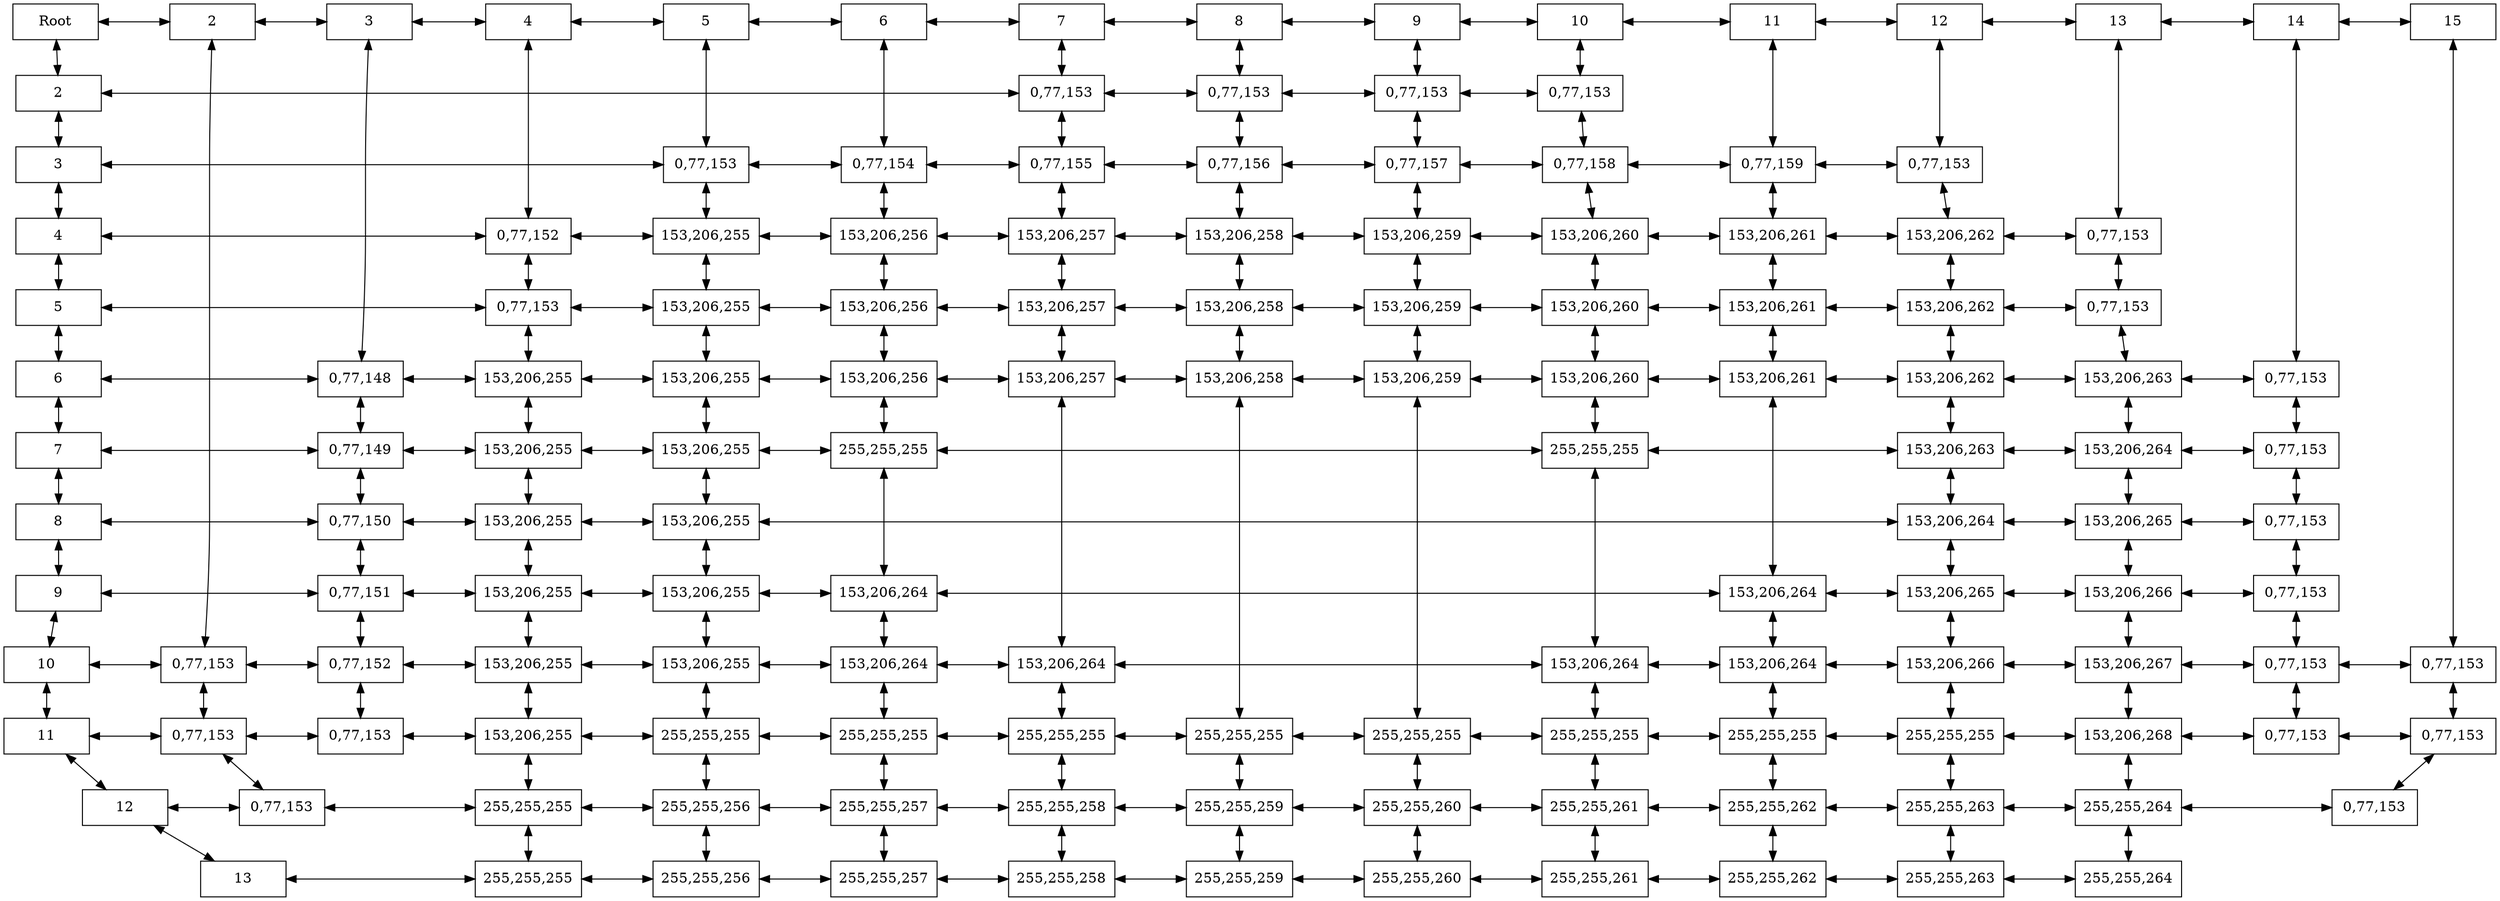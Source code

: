 digraph {
node [shape = rectangle, height=0.5, width=1.2];
graph [nodesep = 1];
rankdir=TB;
"-1--1"[label="Root"];
"-1-2"[label="2"];
"-1-3"[label="3"];
"-1-4"[label="4"];
"-1-5"[label="5"];
"-1-6"[label="6"];
"-1-7"[label="7"];
"-1-8"[label="8"];
"-1-9"[label="9"];
"-1-10"[label="10"];
"-1-11"[label="11"];
"-1-12"[label="12"];
"-1-13"[label="13"];
"2--1"[label="2"];
"2-10"[label="0,77,153"];
"2-11"[label="0,77,153"];
"2-12"[label="0,77,153"];
"3--1"[label="3"];
"3-6"[label="0,77,148"];
"3-7"[label="0,77,149"];
"3-8"[label="0,77,150"];
"3-9"[label="0,77,151"];
"3-10"[label="0,77,152"];
"3-11"[label="0,77,153"];
"4--1"[label="4"];
"4-4"[label="0,77,152"];
"4-5"[label="0,77,153"];
"4-6"[label="153,206,255"];
"4-7"[label="153,206,255"];
"4-8"[label="153,206,255"];
"4-9"[label="153,206,255"];
"4-10"[label="153,206,255"];
"4-11"[label="153,206,255"];
"4-12"[label="255,255,255"];
"4-13"[label="255,255,255"];
"5--1"[label="5"];
"5-3"[label="0,77,153"];
"5-4"[label="153,206,255"];
"5-5"[label="153,206,255"];
"5-6"[label="153,206,255"];
"5-7"[label="153,206,255"];
"5-8"[label="153,206,255"];
"5-9"[label="153,206,255"];
"5-10"[label="153,206,255"];
"5-11"[label="255,255,255"];
"5-12"[label="255,255,256"];
"5-13"[label="255,255,256"];
"6--1"[label="6"];
"6-3"[label="0,77,154"];
"6-4"[label="153,206,256"];
"6-5"[label="153,206,256"];
"6-6"[label="153,206,256"];
"6-7"[label="255,255,255"];
"6-9"[label="153,206,264"];
"6-10"[label="153,206,264"];
"6-11"[label="255,255,255"];
"6-12"[label="255,255,257"];
"6-13"[label="255,255,257"];
"7--1"[label="7"];
"7-2"[label="0,77,153"];
"7-3"[label="0,77,155"];
"7-4"[label="153,206,257"];
"7-5"[label="153,206,257"];
"7-6"[label="153,206,257"];
"7-10"[label="153,206,264"];
"7-11"[label="255,255,255"];
"7-12"[label="255,255,258"];
"7-13"[label="255,255,258"];
"8--1"[label="8"];
"8-2"[label="0,77,153"];
"8-3"[label="0,77,156"];
"8-4"[label="153,206,258"];
"8-5"[label="153,206,258"];
"8-6"[label="153,206,258"];
"8-11"[label="255,255,255"];
"8-12"[label="255,255,259"];
"8-13"[label="255,255,259"];
"9--1"[label="9"];
"9-2"[label="0,77,153"];
"9-3"[label="0,77,157"];
"9-4"[label="153,206,259"];
"9-5"[label="153,206,259"];
"9-6"[label="153,206,259"];
"9-11"[label="255,255,255"];
"9-12"[label="255,255,260"];
"9-13"[label="255,255,260"];
"10--1"[label="10"];
"10-2"[label="0,77,153"];
"10-3"[label="0,77,158"];
"10-4"[label="153,206,260"];
"10-5"[label="153,206,260"];
"10-6"[label="153,206,260"];
"10-7"[label="255,255,255"];
"10-10"[label="153,206,264"];
"10-11"[label="255,255,255"];
"10-12"[label="255,255,261"];
"10-13"[label="255,255,261"];
"11--1"[label="11"];
"11-3"[label="0,77,159"];
"11-4"[label="153,206,261"];
"11-5"[label="153,206,261"];
"11-6"[label="153,206,261"];
"11-9"[label="153,206,264"];
"11-10"[label="153,206,264"];
"11-11"[label="255,255,255"];
"11-12"[label="255,255,262"];
"11-13"[label="255,255,262"];
"12--1"[label="12"];
"12-3"[label="0,77,153"];
"12-4"[label="153,206,262"];
"12-5"[label="153,206,262"];
"12-6"[label="153,206,262"];
"12-7"[label="153,206,263"];
"12-8"[label="153,206,264"];
"12-9"[label="153,206,265"];
"12-10"[label="153,206,266"];
"12-11"[label="255,255,255"];
"12-12"[label="255,255,263"];
"12-13"[label="255,255,263"];
"13--1"[label="13"];
"13-4"[label="0,77,153"];
"13-5"[label="0,77,153"];
"13-6"[label="153,206,263"];
"13-7"[label="153,206,264"];
"13-8"[label="153,206,265"];
"13-9"[label="153,206,266"];
"13-10"[label="153,206,267"];
"13-11"[label="153,206,268"];
"13-12"[label="255,255,264"];
"13-13"[label="255,255,264"];
"14--1"[label="14"];
"14-6"[label="0,77,153"];
"14-7"[label="0,77,153"];
"14-8"[label="0,77,153"];
"14-9"[label="0,77,153"];
"14-10"[label="0,77,153"];
"14-11"[label="0,77,153"];
"15--1"[label="15"];
"15-10"[label="0,77,153"];
"15-11"[label="0,77,153"];
"15-12"[label="0,77,153"];
"-1--1"->"2--1"[dir=both];
"-1--1"->"-1-2"[dir=both];
"-1-2"->"7-2"[dir=both];
"-1-2"->"-1-3"[dir=both];
"-1-3"->"5-3"[dir=both];
"-1-3"->"-1-4"[dir=both];
"-1-4"->"4-4"[dir=both];
"-1-4"->"-1-5"[dir=both];
"-1-5"->"4-5"[dir=both];
"-1-5"->"-1-6"[dir=both];
"-1-6"->"3-6"[dir=both];
"-1-6"->"-1-7"[dir=both];
"-1-7"->"3-7"[dir=both];
"-1-7"->"-1-8"[dir=both];
"-1-8"->"3-8"[dir=both];
"-1-8"->"-1-9"[dir=both];
"-1-9"->"3-9"[dir=both];
"-1-9"->"-1-10"[dir=both];
"-1-10"->"2-10"[dir=both];
"-1-10"->"-1-11"[dir=both];
"-1-11"->"2-11"[dir=both];
"-1-11"->"-1-12"[dir=both];
"-1-12"->"2-12"[dir=both];
"-1-12"->"-1-13"[dir=both];
"-1-13"->"4-13"[dir=both];
"2--1"->"3--1"[dir=both];
"2--1"->"2-10"[dir=both];
"2-10"->"3-10"[dir=both];
"2-10"->"2-11"[dir=both];
"2-11"->"3-11"[dir=both];
"2-11"->"2-12"[dir=both];
"2-12"->"4-12"[dir=both];
"3--1"->"4--1"[dir=both];
"3--1"->"3-6"[dir=both];
"3-6"->"4-6"[dir=both];
"3-6"->"3-7"[dir=both];
"3-7"->"4-7"[dir=both];
"3-7"->"3-8"[dir=both];
"3-8"->"4-8"[dir=both];
"3-8"->"3-9"[dir=both];
"3-9"->"4-9"[dir=both];
"3-9"->"3-10"[dir=both];
"3-10"->"4-10"[dir=both];
"3-10"->"3-11"[dir=both];
"3-11"->"4-11"[dir=both];
"4--1"->"5--1"[dir=both];
"4--1"->"4-4"[dir=both];
"4-4"->"5-4"[dir=both];
"4-4"->"4-5"[dir=both];
"4-5"->"5-5"[dir=both];
"4-5"->"4-6"[dir=both];
"4-6"->"5-6"[dir=both];
"4-6"->"4-7"[dir=both];
"4-7"->"5-7"[dir=both];
"4-7"->"4-8"[dir=both];
"4-8"->"5-8"[dir=both];
"4-8"->"4-9"[dir=both];
"4-9"->"5-9"[dir=both];
"4-9"->"4-10"[dir=both];
"4-10"->"5-10"[dir=both];
"4-10"->"4-11"[dir=both];
"4-11"->"5-11"[dir=both];
"4-11"->"4-12"[dir=both];
"4-12"->"5-12"[dir=both];
"4-12"->"4-13"[dir=both];
"4-13"->"5-13"[dir=both];
"5--1"->"6--1"[dir=both];
"5--1"->"5-3"[dir=both];
"5-3"->"6-3"[dir=both];
"5-3"->"5-4"[dir=both];
"5-4"->"6-4"[dir=both];
"5-4"->"5-5"[dir=both];
"5-5"->"6-5"[dir=both];
"5-5"->"5-6"[dir=both];
"5-6"->"6-6"[dir=both];
"5-6"->"5-7"[dir=both];
"5-7"->"6-7"[dir=both];
"5-7"->"5-8"[dir=both];
"5-8"->"12-8"[dir=both];
"5-8"->"5-9"[dir=both];
"5-9"->"6-9"[dir=both];
"5-9"->"5-10"[dir=both];
"5-10"->"6-10"[dir=both];
"5-10"->"5-11"[dir=both];
"5-11"->"6-11"[dir=both];
"5-11"->"5-12"[dir=both];
"5-12"->"6-12"[dir=both];
"5-12"->"5-13"[dir=both];
"5-13"->"6-13"[dir=both];
"6--1"->"7--1"[dir=both];
"6--1"->"6-3"[dir=both];
"6-3"->"7-3"[dir=both];
"6-3"->"6-4"[dir=both];
"6-4"->"7-4"[dir=both];
"6-4"->"6-5"[dir=both];
"6-5"->"7-5"[dir=both];
"6-5"->"6-6"[dir=both];
"6-6"->"7-6"[dir=both];
"6-6"->"6-7"[dir=both];
"6-7"->"10-7"[dir=both];
"6-7"->"6-9"[dir=both];
"6-9"->"11-9"[dir=both];
"6-9"->"6-10"[dir=both];
"6-10"->"7-10"[dir=both];
"6-10"->"6-11"[dir=both];
"6-11"->"7-11"[dir=both];
"6-11"->"6-12"[dir=both];
"6-12"->"7-12"[dir=both];
"6-12"->"6-13"[dir=both];
"6-13"->"7-13"[dir=both];
"7--1"->"8--1"[dir=both];
"7--1"->"7-2"[dir=both];
"7-2"->"8-2"[dir=both];
"7-2"->"7-3"[dir=both];
"7-3"->"8-3"[dir=both];
"7-3"->"7-4"[dir=both];
"7-4"->"8-4"[dir=both];
"7-4"->"7-5"[dir=both];
"7-5"->"8-5"[dir=both];
"7-5"->"7-6"[dir=both];
"7-6"->"8-6"[dir=both];
"7-6"->"7-10"[dir=both];
"7-10"->"10-10"[dir=both];
"7-10"->"7-11"[dir=both];
"7-11"->"8-11"[dir=both];
"7-11"->"7-12"[dir=both];
"7-12"->"8-12"[dir=both];
"7-12"->"7-13"[dir=both];
"7-13"->"8-13"[dir=both];
"8--1"->"9--1"[dir=both];
"8--1"->"8-2"[dir=both];
"8-2"->"9-2"[dir=both];
"8-2"->"8-3"[dir=both];
"8-3"->"9-3"[dir=both];
"8-3"->"8-4"[dir=both];
"8-4"->"9-4"[dir=both];
"8-4"->"8-5"[dir=both];
"8-5"->"9-5"[dir=both];
"8-5"->"8-6"[dir=both];
"8-6"->"9-6"[dir=both];
"8-6"->"8-11"[dir=both];
"8-11"->"9-11"[dir=both];
"8-11"->"8-12"[dir=both];
"8-12"->"9-12"[dir=both];
"8-12"->"8-13"[dir=both];
"8-13"->"9-13"[dir=both];
"9--1"->"10--1"[dir=both];
"9--1"->"9-2"[dir=both];
"9-2"->"10-2"[dir=both];
"9-2"->"9-3"[dir=both];
"9-3"->"10-3"[dir=both];
"9-3"->"9-4"[dir=both];
"9-4"->"10-4"[dir=both];
"9-4"->"9-5"[dir=both];
"9-5"->"10-5"[dir=both];
"9-5"->"9-6"[dir=both];
"9-6"->"10-6"[dir=both];
"9-6"->"9-11"[dir=both];
"9-11"->"10-11"[dir=both];
"9-11"->"9-12"[dir=both];
"9-12"->"10-12"[dir=both];
"9-12"->"9-13"[dir=both];
"9-13"->"10-13"[dir=both];
"10--1"->"11--1"[dir=both];
"10--1"->"10-2"[dir=both];
"10-2"->"10-3"[dir=both];
"10-3"->"11-3"[dir=both];
"10-3"->"10-4"[dir=both];
"10-4"->"11-4"[dir=both];
"10-4"->"10-5"[dir=both];
"10-5"->"11-5"[dir=both];
"10-5"->"10-6"[dir=both];
"10-6"->"11-6"[dir=both];
"10-6"->"10-7"[dir=both];
"10-7"->"12-7"[dir=both];
"10-7"->"10-10"[dir=both];
"10-10"->"11-10"[dir=both];
"10-10"->"10-11"[dir=both];
"10-11"->"11-11"[dir=both];
"10-11"->"10-12"[dir=both];
"10-12"->"11-12"[dir=both];
"10-12"->"10-13"[dir=both];
"10-13"->"11-13"[dir=both];
"11--1"->"12--1"[dir=both];
"11--1"->"11-3"[dir=both];
"11-3"->"12-3"[dir=both];
"11-3"->"11-4"[dir=both];
"11-4"->"12-4"[dir=both];
"11-4"->"11-5"[dir=both];
"11-5"->"12-5"[dir=both];
"11-5"->"11-6"[dir=both];
"11-6"->"12-6"[dir=both];
"11-6"->"11-9"[dir=both];
"11-9"->"12-9"[dir=both];
"11-9"->"11-10"[dir=both];
"11-10"->"12-10"[dir=both];
"11-10"->"11-11"[dir=both];
"11-11"->"12-11"[dir=both];
"11-11"->"11-12"[dir=both];
"11-12"->"12-12"[dir=both];
"11-12"->"11-13"[dir=both];
"11-13"->"12-13"[dir=both];
"12--1"->"13--1"[dir=both];
"12--1"->"12-3"[dir=both];
"12-3"->"12-4"[dir=both];
"12-4"->"13-4"[dir=both];
"12-4"->"12-5"[dir=both];
"12-5"->"13-5"[dir=both];
"12-5"->"12-6"[dir=both];
"12-6"->"13-6"[dir=both];
"12-6"->"12-7"[dir=both];
"12-7"->"13-7"[dir=both];
"12-7"->"12-8"[dir=both];
"12-8"->"13-8"[dir=both];
"12-8"->"12-9"[dir=both];
"12-9"->"13-9"[dir=both];
"12-9"->"12-10"[dir=both];
"12-10"->"13-10"[dir=both];
"12-10"->"12-11"[dir=both];
"12-11"->"13-11"[dir=both];
"12-11"->"12-12"[dir=both];
"12-12"->"13-12"[dir=both];
"12-12"->"12-13"[dir=both];
"12-13"->"13-13"[dir=both];
"13--1"->"14--1"[dir=both];
"13--1"->"13-4"[dir=both];
"13-4"->"13-5"[dir=both];
"13-5"->"13-6"[dir=both];
"13-6"->"14-6"[dir=both];
"13-6"->"13-7"[dir=both];
"13-7"->"14-7"[dir=both];
"13-7"->"13-8"[dir=both];
"13-8"->"14-8"[dir=both];
"13-8"->"13-9"[dir=both];
"13-9"->"14-9"[dir=both];
"13-9"->"13-10"[dir=both];
"13-10"->"14-10"[dir=both];
"13-10"->"13-11"[dir=both];
"13-11"->"14-11"[dir=both];
"13-11"->"13-12"[dir=both];
"13-12"->"15-12"[dir=both];
"13-12"->"13-13"[dir=both];
"14--1"->"15--1"[dir=both];
"14--1"->"14-6"[dir=both];
"14-6"->"14-7"[dir=both];
"14-7"->"14-8"[dir=both];
"14-8"->"14-9"[dir=both];
"14-9"->"14-10"[dir=both];
"14-10"->"15-10"[dir=both];
"14-10"->"14-11"[dir=both];
"14-11"->"15-11"[dir=both];
"15--1"->"15-10"[dir=both];
"15-10"->"15-11"[dir=both];
"15-11"->"15-12"[dir=both];
{ rank=same; "-1--1" "2--1" "3--1" "4--1" "5--1" "6--1" "7--1" "8--1" "9--1" "10--1" "11--1" "12--1" "13--1" "14--1" "15--1" };
{ rank=same; "-1-2" "7-2" "8-2" "9-2" "10-2" };
{ rank=same; "-1-3" "5-3" "6-3" "7-3" "8-3" "9-3" "10-3" "11-3" "12-3" };
{ rank=same; "-1-4" "4-4" "5-4" "6-4" "7-4" "8-4" "9-4" "10-4" "11-4" "12-4" "13-4" };
{ rank=same; "-1-5" "4-5" "5-5" "6-5" "7-5" "8-5" "9-5" "10-5" "11-5" "12-5" "13-5" };
{ rank=same; "-1-6" "3-6" "4-6" "5-6" "6-6" "7-6" "8-6" "9-6" "10-6" "11-6" "12-6" "13-6" "14-6" };
{ rank=same; "-1-7" "3-7" "4-7" "5-7" "6-7" "10-7" "12-7" "13-7" "14-7" };
{ rank=same; "-1-8" "3-8" "4-8" "5-8" "12-8" "13-8" "14-8" };
{ rank=same; "-1-9" "3-9" "4-9" "5-9" "6-9" "11-9" "12-9" "13-9" "14-9" };
{ rank=same; "-1-10" "2-10" "3-10" "4-10" "5-10" "6-10" "7-10" "10-10" "11-10" "12-10" "13-10" "14-10" "15-10" };
{ rank=same; "-1-11" "2-11" "3-11" "4-11" "5-11" "6-11" "7-11" "8-11" "9-11" "10-11" "11-11" "12-11" "13-11" "14-11" "15-11" };
{ rank=same; "-1-12" "2-12" "4-12" "5-12" "6-12" "7-12" "8-12" "9-12" "10-12" "11-12" "12-12" "13-12" "15-12" };
{ rank=same; "-1-13" "4-13" "5-13" "6-13" "7-13" "8-13" "9-13" "10-13" "11-13" "12-13" "13-13" };
}